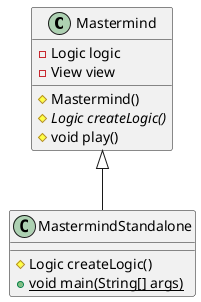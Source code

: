 @startuml
abstract class Mastermind [[java:usantatecla.mastermind.Mastermind]] {
	-Logic logic
	-View view
	#Mastermind()
	#{abstract}Logic createLogic()
	#void play()
}
class MastermindStandalone [[java:usantatecla.mastermind.MastermindStandalone]] {
	#Logic createLogic()
	+{static}void main(String[] args)
}
class Mastermind [[java:usantatecla.mastermind.Mastermind]] {
}
Mastermind <|-- MastermindStandalone
@enduml